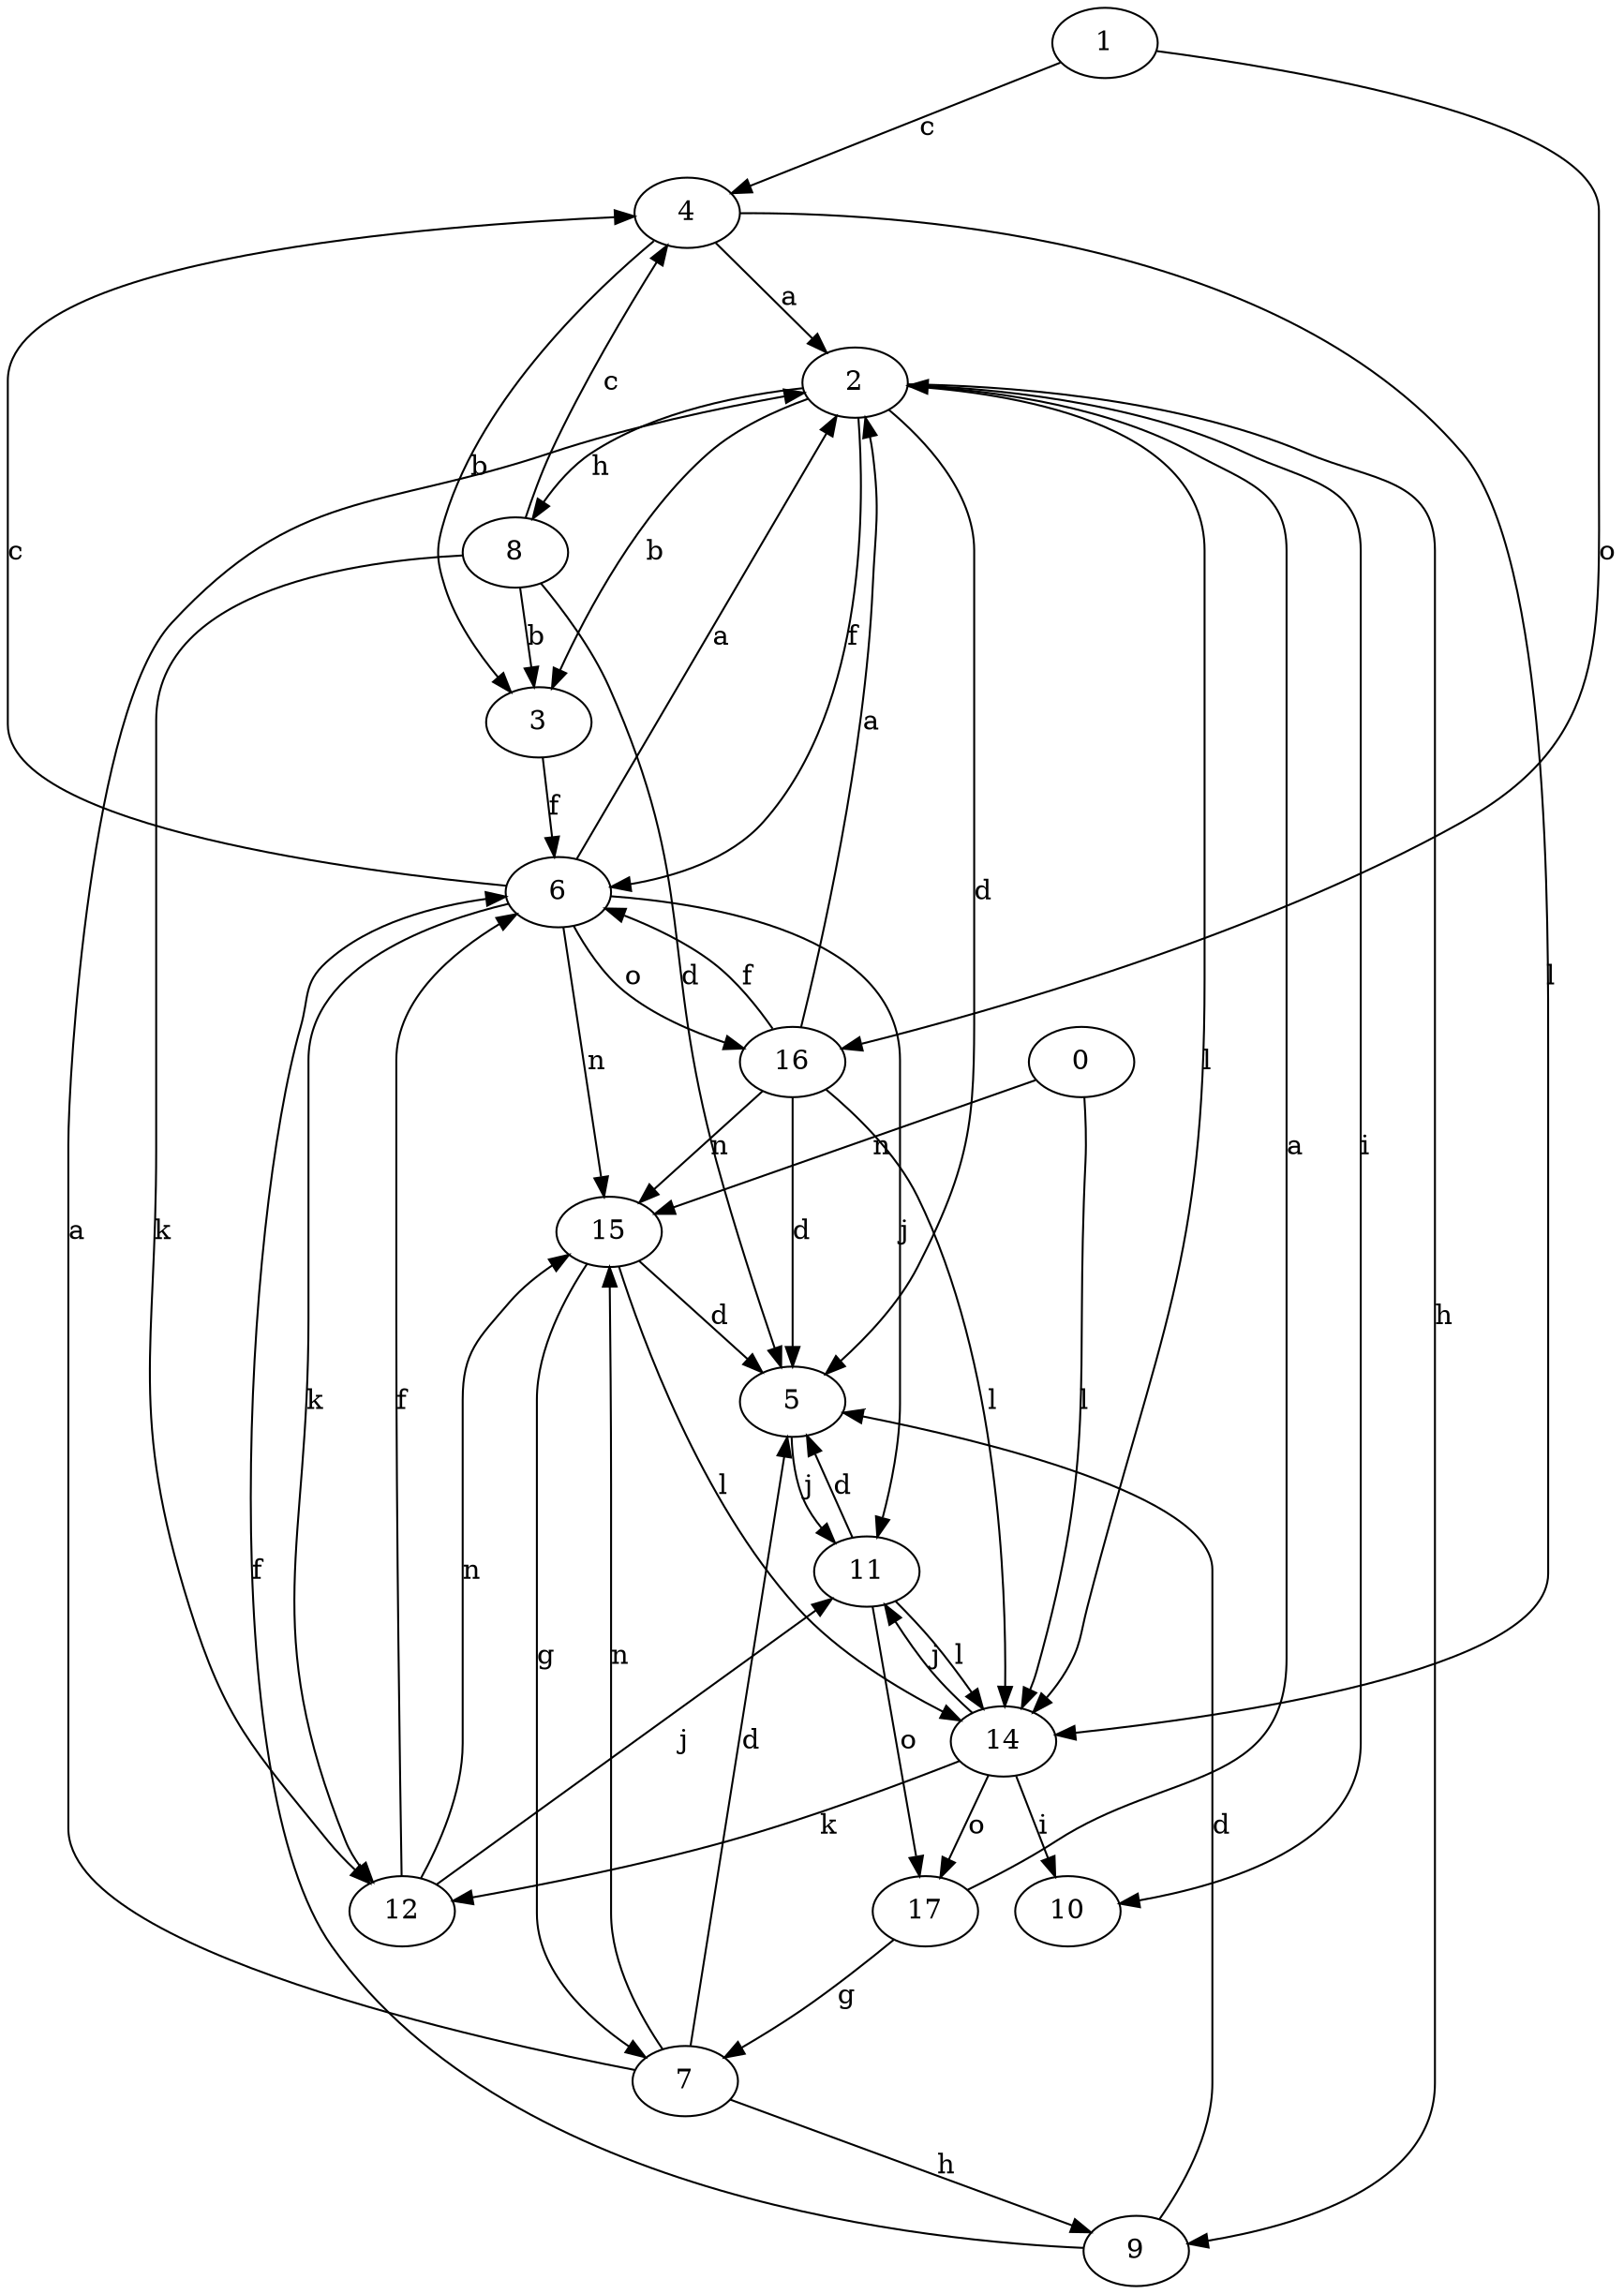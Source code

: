 strict digraph  {
1;
2;
3;
4;
5;
6;
7;
8;
9;
10;
11;
12;
14;
15;
0;
16;
17;
1 -> 4  [label=c];
1 -> 16  [label=o];
2 -> 3  [label=b];
2 -> 5  [label=d];
2 -> 6  [label=f];
2 -> 8  [label=h];
2 -> 9  [label=h];
2 -> 10  [label=i];
2 -> 14  [label=l];
3 -> 6  [label=f];
4 -> 2  [label=a];
4 -> 3  [label=b];
4 -> 14  [label=l];
5 -> 11  [label=j];
6 -> 2  [label=a];
6 -> 4  [label=c];
6 -> 11  [label=j];
6 -> 12  [label=k];
6 -> 15  [label=n];
6 -> 16  [label=o];
7 -> 2  [label=a];
7 -> 5  [label=d];
7 -> 9  [label=h];
7 -> 15  [label=n];
8 -> 3  [label=b];
8 -> 4  [label=c];
8 -> 5  [label=d];
8 -> 12  [label=k];
9 -> 5  [label=d];
9 -> 6  [label=f];
11 -> 5  [label=d];
11 -> 14  [label=l];
11 -> 17  [label=o];
12 -> 6  [label=f];
12 -> 11  [label=j];
12 -> 15  [label=n];
14 -> 10  [label=i];
14 -> 11  [label=j];
14 -> 12  [label=k];
14 -> 17  [label=o];
15 -> 5  [label=d];
15 -> 7  [label=g];
15 -> 14  [label=l];
0 -> 14  [label=l];
0 -> 15  [label=n];
16 -> 2  [label=a];
16 -> 5  [label=d];
16 -> 6  [label=f];
16 -> 14  [label=l];
16 -> 15  [label=n];
17 -> 2  [label=a];
17 -> 7  [label=g];
}
